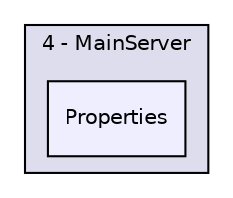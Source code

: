 digraph "D:/Projets/Final-Bomber/4 - MainServer/Properties" {
  compound=true
  node [ fontsize="10", fontname="Helvetica"];
  edge [ labelfontsize="10", labelfontname="Helvetica"];
  subgraph clusterdir_a442ffe2e634b37c6070c1c3e1226a68 {
    graph [ bgcolor="#ddddee", pencolor="black", label="4 - MainServer" fontname="Helvetica", fontsize="10", URL="dir_a442ffe2e634b37c6070c1c3e1226a68.html"]
  dir_fbafc10ab423f0c28f143aa955d7a9d8 [shape=box, label="Properties", style="filled", fillcolor="#eeeeff", pencolor="black", URL="dir_fbafc10ab423f0c28f143aa955d7a9d8.html"];
  }
}
